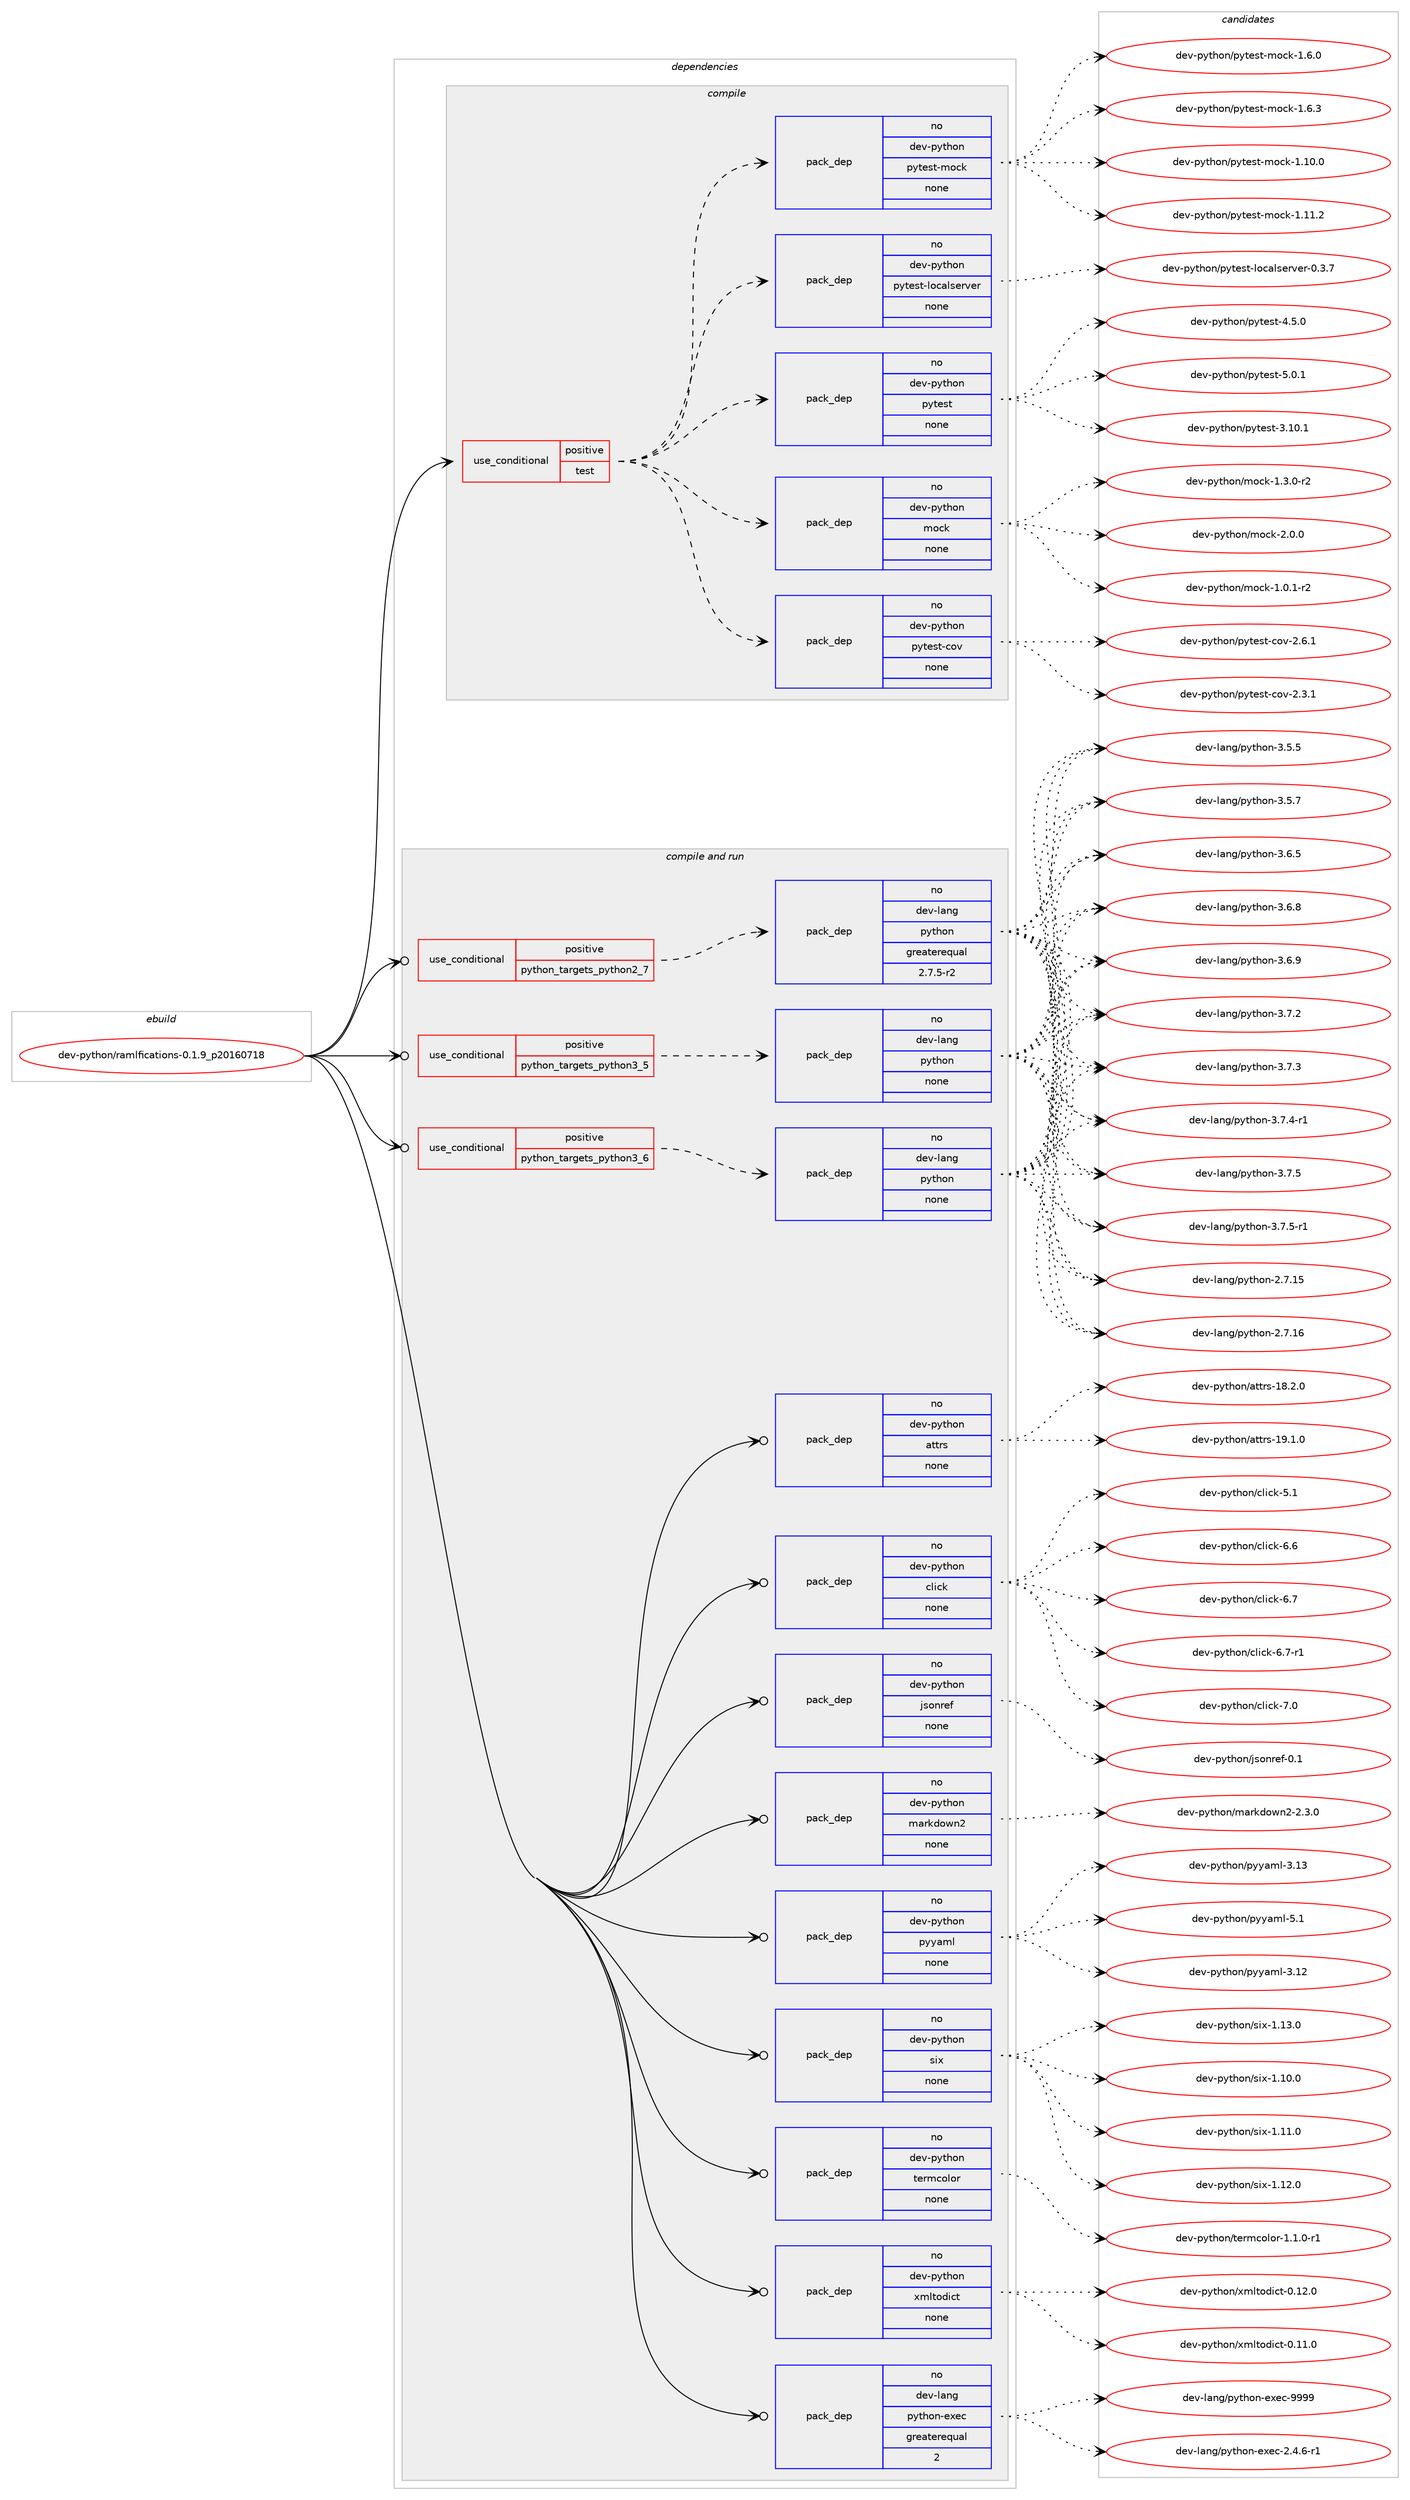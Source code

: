 digraph prolog {

# *************
# Graph options
# *************

newrank=true;
concentrate=true;
compound=true;
graph [rankdir=LR,fontname=Helvetica,fontsize=10,ranksep=1.5];#, ranksep=2.5, nodesep=0.2];
edge  [arrowhead=vee];
node  [fontname=Helvetica,fontsize=10];

# **********
# The ebuild
# **********

subgraph cluster_leftcol {
color=gray;
rank=same;
label=<<i>ebuild</i>>;
id [label="dev-python/ramlfications-0.1.9_p20160718", color=red, width=4, href="../dev-python/ramlfications-0.1.9_p20160718.svg"];
}

# ****************
# The dependencies
# ****************

subgraph cluster_midcol {
color=gray;
label=<<i>dependencies</i>>;
subgraph cluster_compile {
fillcolor="#eeeeee";
style=filled;
label=<<i>compile</i>>;
subgraph cond148370 {
dependency634394 [label=<<TABLE BORDER="0" CELLBORDER="1" CELLSPACING="0" CELLPADDING="4"><TR><TD ROWSPAN="3" CELLPADDING="10">use_conditional</TD></TR><TR><TD>positive</TD></TR><TR><TD>test</TD></TR></TABLE>>, shape=none, color=red];
subgraph pack474146 {
dependency634395 [label=<<TABLE BORDER="0" CELLBORDER="1" CELLSPACING="0" CELLPADDING="4" WIDTH="220"><TR><TD ROWSPAN="6" CELLPADDING="30">pack_dep</TD></TR><TR><TD WIDTH="110">no</TD></TR><TR><TD>dev-python</TD></TR><TR><TD>mock</TD></TR><TR><TD>none</TD></TR><TR><TD></TD></TR></TABLE>>, shape=none, color=blue];
}
dependency634394:e -> dependency634395:w [weight=20,style="dashed",arrowhead="vee"];
subgraph pack474147 {
dependency634396 [label=<<TABLE BORDER="0" CELLBORDER="1" CELLSPACING="0" CELLPADDING="4" WIDTH="220"><TR><TD ROWSPAN="6" CELLPADDING="30">pack_dep</TD></TR><TR><TD WIDTH="110">no</TD></TR><TR><TD>dev-python</TD></TR><TR><TD>pytest</TD></TR><TR><TD>none</TD></TR><TR><TD></TD></TR></TABLE>>, shape=none, color=blue];
}
dependency634394:e -> dependency634396:w [weight=20,style="dashed",arrowhead="vee"];
subgraph pack474148 {
dependency634397 [label=<<TABLE BORDER="0" CELLBORDER="1" CELLSPACING="0" CELLPADDING="4" WIDTH="220"><TR><TD ROWSPAN="6" CELLPADDING="30">pack_dep</TD></TR><TR><TD WIDTH="110">no</TD></TR><TR><TD>dev-python</TD></TR><TR><TD>pytest-localserver</TD></TR><TR><TD>none</TD></TR><TR><TD></TD></TR></TABLE>>, shape=none, color=blue];
}
dependency634394:e -> dependency634397:w [weight=20,style="dashed",arrowhead="vee"];
subgraph pack474149 {
dependency634398 [label=<<TABLE BORDER="0" CELLBORDER="1" CELLSPACING="0" CELLPADDING="4" WIDTH="220"><TR><TD ROWSPAN="6" CELLPADDING="30">pack_dep</TD></TR><TR><TD WIDTH="110">no</TD></TR><TR><TD>dev-python</TD></TR><TR><TD>pytest-mock</TD></TR><TR><TD>none</TD></TR><TR><TD></TD></TR></TABLE>>, shape=none, color=blue];
}
dependency634394:e -> dependency634398:w [weight=20,style="dashed",arrowhead="vee"];
subgraph pack474150 {
dependency634399 [label=<<TABLE BORDER="0" CELLBORDER="1" CELLSPACING="0" CELLPADDING="4" WIDTH="220"><TR><TD ROWSPAN="6" CELLPADDING="30">pack_dep</TD></TR><TR><TD WIDTH="110">no</TD></TR><TR><TD>dev-python</TD></TR><TR><TD>pytest-cov</TD></TR><TR><TD>none</TD></TR><TR><TD></TD></TR></TABLE>>, shape=none, color=blue];
}
dependency634394:e -> dependency634399:w [weight=20,style="dashed",arrowhead="vee"];
}
id:e -> dependency634394:w [weight=20,style="solid",arrowhead="vee"];
}
subgraph cluster_compileandrun {
fillcolor="#eeeeee";
style=filled;
label=<<i>compile and run</i>>;
subgraph cond148371 {
dependency634400 [label=<<TABLE BORDER="0" CELLBORDER="1" CELLSPACING="0" CELLPADDING="4"><TR><TD ROWSPAN="3" CELLPADDING="10">use_conditional</TD></TR><TR><TD>positive</TD></TR><TR><TD>python_targets_python2_7</TD></TR></TABLE>>, shape=none, color=red];
subgraph pack474151 {
dependency634401 [label=<<TABLE BORDER="0" CELLBORDER="1" CELLSPACING="0" CELLPADDING="4" WIDTH="220"><TR><TD ROWSPAN="6" CELLPADDING="30">pack_dep</TD></TR><TR><TD WIDTH="110">no</TD></TR><TR><TD>dev-lang</TD></TR><TR><TD>python</TD></TR><TR><TD>greaterequal</TD></TR><TR><TD>2.7.5-r2</TD></TR></TABLE>>, shape=none, color=blue];
}
dependency634400:e -> dependency634401:w [weight=20,style="dashed",arrowhead="vee"];
}
id:e -> dependency634400:w [weight=20,style="solid",arrowhead="odotvee"];
subgraph cond148372 {
dependency634402 [label=<<TABLE BORDER="0" CELLBORDER="1" CELLSPACING="0" CELLPADDING="4"><TR><TD ROWSPAN="3" CELLPADDING="10">use_conditional</TD></TR><TR><TD>positive</TD></TR><TR><TD>python_targets_python3_5</TD></TR></TABLE>>, shape=none, color=red];
subgraph pack474152 {
dependency634403 [label=<<TABLE BORDER="0" CELLBORDER="1" CELLSPACING="0" CELLPADDING="4" WIDTH="220"><TR><TD ROWSPAN="6" CELLPADDING="30">pack_dep</TD></TR><TR><TD WIDTH="110">no</TD></TR><TR><TD>dev-lang</TD></TR><TR><TD>python</TD></TR><TR><TD>none</TD></TR><TR><TD></TD></TR></TABLE>>, shape=none, color=blue];
}
dependency634402:e -> dependency634403:w [weight=20,style="dashed",arrowhead="vee"];
}
id:e -> dependency634402:w [weight=20,style="solid",arrowhead="odotvee"];
subgraph cond148373 {
dependency634404 [label=<<TABLE BORDER="0" CELLBORDER="1" CELLSPACING="0" CELLPADDING="4"><TR><TD ROWSPAN="3" CELLPADDING="10">use_conditional</TD></TR><TR><TD>positive</TD></TR><TR><TD>python_targets_python3_6</TD></TR></TABLE>>, shape=none, color=red];
subgraph pack474153 {
dependency634405 [label=<<TABLE BORDER="0" CELLBORDER="1" CELLSPACING="0" CELLPADDING="4" WIDTH="220"><TR><TD ROWSPAN="6" CELLPADDING="30">pack_dep</TD></TR><TR><TD WIDTH="110">no</TD></TR><TR><TD>dev-lang</TD></TR><TR><TD>python</TD></TR><TR><TD>none</TD></TR><TR><TD></TD></TR></TABLE>>, shape=none, color=blue];
}
dependency634404:e -> dependency634405:w [weight=20,style="dashed",arrowhead="vee"];
}
id:e -> dependency634404:w [weight=20,style="solid",arrowhead="odotvee"];
subgraph pack474154 {
dependency634406 [label=<<TABLE BORDER="0" CELLBORDER="1" CELLSPACING="0" CELLPADDING="4" WIDTH="220"><TR><TD ROWSPAN="6" CELLPADDING="30">pack_dep</TD></TR><TR><TD WIDTH="110">no</TD></TR><TR><TD>dev-lang</TD></TR><TR><TD>python-exec</TD></TR><TR><TD>greaterequal</TD></TR><TR><TD>2</TD></TR></TABLE>>, shape=none, color=blue];
}
id:e -> dependency634406:w [weight=20,style="solid",arrowhead="odotvee"];
subgraph pack474155 {
dependency634407 [label=<<TABLE BORDER="0" CELLBORDER="1" CELLSPACING="0" CELLPADDING="4" WIDTH="220"><TR><TD ROWSPAN="6" CELLPADDING="30">pack_dep</TD></TR><TR><TD WIDTH="110">no</TD></TR><TR><TD>dev-python</TD></TR><TR><TD>attrs</TD></TR><TR><TD>none</TD></TR><TR><TD></TD></TR></TABLE>>, shape=none, color=blue];
}
id:e -> dependency634407:w [weight=20,style="solid",arrowhead="odotvee"];
subgraph pack474156 {
dependency634408 [label=<<TABLE BORDER="0" CELLBORDER="1" CELLSPACING="0" CELLPADDING="4" WIDTH="220"><TR><TD ROWSPAN="6" CELLPADDING="30">pack_dep</TD></TR><TR><TD WIDTH="110">no</TD></TR><TR><TD>dev-python</TD></TR><TR><TD>click</TD></TR><TR><TD>none</TD></TR><TR><TD></TD></TR></TABLE>>, shape=none, color=blue];
}
id:e -> dependency634408:w [weight=20,style="solid",arrowhead="odotvee"];
subgraph pack474157 {
dependency634409 [label=<<TABLE BORDER="0" CELLBORDER="1" CELLSPACING="0" CELLPADDING="4" WIDTH="220"><TR><TD ROWSPAN="6" CELLPADDING="30">pack_dep</TD></TR><TR><TD WIDTH="110">no</TD></TR><TR><TD>dev-python</TD></TR><TR><TD>jsonref</TD></TR><TR><TD>none</TD></TR><TR><TD></TD></TR></TABLE>>, shape=none, color=blue];
}
id:e -> dependency634409:w [weight=20,style="solid",arrowhead="odotvee"];
subgraph pack474158 {
dependency634410 [label=<<TABLE BORDER="0" CELLBORDER="1" CELLSPACING="0" CELLPADDING="4" WIDTH="220"><TR><TD ROWSPAN="6" CELLPADDING="30">pack_dep</TD></TR><TR><TD WIDTH="110">no</TD></TR><TR><TD>dev-python</TD></TR><TR><TD>markdown2</TD></TR><TR><TD>none</TD></TR><TR><TD></TD></TR></TABLE>>, shape=none, color=blue];
}
id:e -> dependency634410:w [weight=20,style="solid",arrowhead="odotvee"];
subgraph pack474159 {
dependency634411 [label=<<TABLE BORDER="0" CELLBORDER="1" CELLSPACING="0" CELLPADDING="4" WIDTH="220"><TR><TD ROWSPAN="6" CELLPADDING="30">pack_dep</TD></TR><TR><TD WIDTH="110">no</TD></TR><TR><TD>dev-python</TD></TR><TR><TD>pyyaml</TD></TR><TR><TD>none</TD></TR><TR><TD></TD></TR></TABLE>>, shape=none, color=blue];
}
id:e -> dependency634411:w [weight=20,style="solid",arrowhead="odotvee"];
subgraph pack474160 {
dependency634412 [label=<<TABLE BORDER="0" CELLBORDER="1" CELLSPACING="0" CELLPADDING="4" WIDTH="220"><TR><TD ROWSPAN="6" CELLPADDING="30">pack_dep</TD></TR><TR><TD WIDTH="110">no</TD></TR><TR><TD>dev-python</TD></TR><TR><TD>six</TD></TR><TR><TD>none</TD></TR><TR><TD></TD></TR></TABLE>>, shape=none, color=blue];
}
id:e -> dependency634412:w [weight=20,style="solid",arrowhead="odotvee"];
subgraph pack474161 {
dependency634413 [label=<<TABLE BORDER="0" CELLBORDER="1" CELLSPACING="0" CELLPADDING="4" WIDTH="220"><TR><TD ROWSPAN="6" CELLPADDING="30">pack_dep</TD></TR><TR><TD WIDTH="110">no</TD></TR><TR><TD>dev-python</TD></TR><TR><TD>termcolor</TD></TR><TR><TD>none</TD></TR><TR><TD></TD></TR></TABLE>>, shape=none, color=blue];
}
id:e -> dependency634413:w [weight=20,style="solid",arrowhead="odotvee"];
subgraph pack474162 {
dependency634414 [label=<<TABLE BORDER="0" CELLBORDER="1" CELLSPACING="0" CELLPADDING="4" WIDTH="220"><TR><TD ROWSPAN="6" CELLPADDING="30">pack_dep</TD></TR><TR><TD WIDTH="110">no</TD></TR><TR><TD>dev-python</TD></TR><TR><TD>xmltodict</TD></TR><TR><TD>none</TD></TR><TR><TD></TD></TR></TABLE>>, shape=none, color=blue];
}
id:e -> dependency634414:w [weight=20,style="solid",arrowhead="odotvee"];
}
subgraph cluster_run {
fillcolor="#eeeeee";
style=filled;
label=<<i>run</i>>;
}
}

# **************
# The candidates
# **************

subgraph cluster_choices {
rank=same;
color=gray;
label=<<i>candidates</i>>;

subgraph choice474146 {
color=black;
nodesep=1;
choice1001011184511212111610411111047109111991074549464846494511450 [label="dev-python/mock-1.0.1-r2", color=red, width=4,href="../dev-python/mock-1.0.1-r2.svg"];
choice1001011184511212111610411111047109111991074549465146484511450 [label="dev-python/mock-1.3.0-r2", color=red, width=4,href="../dev-python/mock-1.3.0-r2.svg"];
choice100101118451121211161041111104710911199107455046484648 [label="dev-python/mock-2.0.0", color=red, width=4,href="../dev-python/mock-2.0.0.svg"];
dependency634395:e -> choice1001011184511212111610411111047109111991074549464846494511450:w [style=dotted,weight="100"];
dependency634395:e -> choice1001011184511212111610411111047109111991074549465146484511450:w [style=dotted,weight="100"];
dependency634395:e -> choice100101118451121211161041111104710911199107455046484648:w [style=dotted,weight="100"];
}
subgraph choice474147 {
color=black;
nodesep=1;
choice100101118451121211161041111104711212111610111511645514649484649 [label="dev-python/pytest-3.10.1", color=red, width=4,href="../dev-python/pytest-3.10.1.svg"];
choice1001011184511212111610411111047112121116101115116455246534648 [label="dev-python/pytest-4.5.0", color=red, width=4,href="../dev-python/pytest-4.5.0.svg"];
choice1001011184511212111610411111047112121116101115116455346484649 [label="dev-python/pytest-5.0.1", color=red, width=4,href="../dev-python/pytest-5.0.1.svg"];
dependency634396:e -> choice100101118451121211161041111104711212111610111511645514649484649:w [style=dotted,weight="100"];
dependency634396:e -> choice1001011184511212111610411111047112121116101115116455246534648:w [style=dotted,weight="100"];
dependency634396:e -> choice1001011184511212111610411111047112121116101115116455346484649:w [style=dotted,weight="100"];
}
subgraph choice474148 {
color=black;
nodesep=1;
choice1001011184511212111610411111047112121116101115116451081119997108115101114118101114454846514655 [label="dev-python/pytest-localserver-0.3.7", color=red, width=4,href="../dev-python/pytest-localserver-0.3.7.svg"];
dependency634397:e -> choice1001011184511212111610411111047112121116101115116451081119997108115101114118101114454846514655:w [style=dotted,weight="100"];
}
subgraph choice474149 {
color=black;
nodesep=1;
choice1001011184511212111610411111047112121116101115116451091119910745494649484648 [label="dev-python/pytest-mock-1.10.0", color=red, width=4,href="../dev-python/pytest-mock-1.10.0.svg"];
choice1001011184511212111610411111047112121116101115116451091119910745494649494650 [label="dev-python/pytest-mock-1.11.2", color=red, width=4,href="../dev-python/pytest-mock-1.11.2.svg"];
choice10010111845112121116104111110471121211161011151164510911199107454946544648 [label="dev-python/pytest-mock-1.6.0", color=red, width=4,href="../dev-python/pytest-mock-1.6.0.svg"];
choice10010111845112121116104111110471121211161011151164510911199107454946544651 [label="dev-python/pytest-mock-1.6.3", color=red, width=4,href="../dev-python/pytest-mock-1.6.3.svg"];
dependency634398:e -> choice1001011184511212111610411111047112121116101115116451091119910745494649484648:w [style=dotted,weight="100"];
dependency634398:e -> choice1001011184511212111610411111047112121116101115116451091119910745494649494650:w [style=dotted,weight="100"];
dependency634398:e -> choice10010111845112121116104111110471121211161011151164510911199107454946544648:w [style=dotted,weight="100"];
dependency634398:e -> choice10010111845112121116104111110471121211161011151164510911199107454946544651:w [style=dotted,weight="100"];
}
subgraph choice474150 {
color=black;
nodesep=1;
choice10010111845112121116104111110471121211161011151164599111118455046514649 [label="dev-python/pytest-cov-2.3.1", color=red, width=4,href="../dev-python/pytest-cov-2.3.1.svg"];
choice10010111845112121116104111110471121211161011151164599111118455046544649 [label="dev-python/pytest-cov-2.6.1", color=red, width=4,href="../dev-python/pytest-cov-2.6.1.svg"];
dependency634399:e -> choice10010111845112121116104111110471121211161011151164599111118455046514649:w [style=dotted,weight="100"];
dependency634399:e -> choice10010111845112121116104111110471121211161011151164599111118455046544649:w [style=dotted,weight="100"];
}
subgraph choice474151 {
color=black;
nodesep=1;
choice10010111845108971101034711212111610411111045504655464953 [label="dev-lang/python-2.7.15", color=red, width=4,href="../dev-lang/python-2.7.15.svg"];
choice10010111845108971101034711212111610411111045504655464954 [label="dev-lang/python-2.7.16", color=red, width=4,href="../dev-lang/python-2.7.16.svg"];
choice100101118451089711010347112121116104111110455146534653 [label="dev-lang/python-3.5.5", color=red, width=4,href="../dev-lang/python-3.5.5.svg"];
choice100101118451089711010347112121116104111110455146534655 [label="dev-lang/python-3.5.7", color=red, width=4,href="../dev-lang/python-3.5.7.svg"];
choice100101118451089711010347112121116104111110455146544653 [label="dev-lang/python-3.6.5", color=red, width=4,href="../dev-lang/python-3.6.5.svg"];
choice100101118451089711010347112121116104111110455146544656 [label="dev-lang/python-3.6.8", color=red, width=4,href="../dev-lang/python-3.6.8.svg"];
choice100101118451089711010347112121116104111110455146544657 [label="dev-lang/python-3.6.9", color=red, width=4,href="../dev-lang/python-3.6.9.svg"];
choice100101118451089711010347112121116104111110455146554650 [label="dev-lang/python-3.7.2", color=red, width=4,href="../dev-lang/python-3.7.2.svg"];
choice100101118451089711010347112121116104111110455146554651 [label="dev-lang/python-3.7.3", color=red, width=4,href="../dev-lang/python-3.7.3.svg"];
choice1001011184510897110103471121211161041111104551465546524511449 [label="dev-lang/python-3.7.4-r1", color=red, width=4,href="../dev-lang/python-3.7.4-r1.svg"];
choice100101118451089711010347112121116104111110455146554653 [label="dev-lang/python-3.7.5", color=red, width=4,href="../dev-lang/python-3.7.5.svg"];
choice1001011184510897110103471121211161041111104551465546534511449 [label="dev-lang/python-3.7.5-r1", color=red, width=4,href="../dev-lang/python-3.7.5-r1.svg"];
dependency634401:e -> choice10010111845108971101034711212111610411111045504655464953:w [style=dotted,weight="100"];
dependency634401:e -> choice10010111845108971101034711212111610411111045504655464954:w [style=dotted,weight="100"];
dependency634401:e -> choice100101118451089711010347112121116104111110455146534653:w [style=dotted,weight="100"];
dependency634401:e -> choice100101118451089711010347112121116104111110455146534655:w [style=dotted,weight="100"];
dependency634401:e -> choice100101118451089711010347112121116104111110455146544653:w [style=dotted,weight="100"];
dependency634401:e -> choice100101118451089711010347112121116104111110455146544656:w [style=dotted,weight="100"];
dependency634401:e -> choice100101118451089711010347112121116104111110455146544657:w [style=dotted,weight="100"];
dependency634401:e -> choice100101118451089711010347112121116104111110455146554650:w [style=dotted,weight="100"];
dependency634401:e -> choice100101118451089711010347112121116104111110455146554651:w [style=dotted,weight="100"];
dependency634401:e -> choice1001011184510897110103471121211161041111104551465546524511449:w [style=dotted,weight="100"];
dependency634401:e -> choice100101118451089711010347112121116104111110455146554653:w [style=dotted,weight="100"];
dependency634401:e -> choice1001011184510897110103471121211161041111104551465546534511449:w [style=dotted,weight="100"];
}
subgraph choice474152 {
color=black;
nodesep=1;
choice10010111845108971101034711212111610411111045504655464953 [label="dev-lang/python-2.7.15", color=red, width=4,href="../dev-lang/python-2.7.15.svg"];
choice10010111845108971101034711212111610411111045504655464954 [label="dev-lang/python-2.7.16", color=red, width=4,href="../dev-lang/python-2.7.16.svg"];
choice100101118451089711010347112121116104111110455146534653 [label="dev-lang/python-3.5.5", color=red, width=4,href="../dev-lang/python-3.5.5.svg"];
choice100101118451089711010347112121116104111110455146534655 [label="dev-lang/python-3.5.7", color=red, width=4,href="../dev-lang/python-3.5.7.svg"];
choice100101118451089711010347112121116104111110455146544653 [label="dev-lang/python-3.6.5", color=red, width=4,href="../dev-lang/python-3.6.5.svg"];
choice100101118451089711010347112121116104111110455146544656 [label="dev-lang/python-3.6.8", color=red, width=4,href="../dev-lang/python-3.6.8.svg"];
choice100101118451089711010347112121116104111110455146544657 [label="dev-lang/python-3.6.9", color=red, width=4,href="../dev-lang/python-3.6.9.svg"];
choice100101118451089711010347112121116104111110455146554650 [label="dev-lang/python-3.7.2", color=red, width=4,href="../dev-lang/python-3.7.2.svg"];
choice100101118451089711010347112121116104111110455146554651 [label="dev-lang/python-3.7.3", color=red, width=4,href="../dev-lang/python-3.7.3.svg"];
choice1001011184510897110103471121211161041111104551465546524511449 [label="dev-lang/python-3.7.4-r1", color=red, width=4,href="../dev-lang/python-3.7.4-r1.svg"];
choice100101118451089711010347112121116104111110455146554653 [label="dev-lang/python-3.7.5", color=red, width=4,href="../dev-lang/python-3.7.5.svg"];
choice1001011184510897110103471121211161041111104551465546534511449 [label="dev-lang/python-3.7.5-r1", color=red, width=4,href="../dev-lang/python-3.7.5-r1.svg"];
dependency634403:e -> choice10010111845108971101034711212111610411111045504655464953:w [style=dotted,weight="100"];
dependency634403:e -> choice10010111845108971101034711212111610411111045504655464954:w [style=dotted,weight="100"];
dependency634403:e -> choice100101118451089711010347112121116104111110455146534653:w [style=dotted,weight="100"];
dependency634403:e -> choice100101118451089711010347112121116104111110455146534655:w [style=dotted,weight="100"];
dependency634403:e -> choice100101118451089711010347112121116104111110455146544653:w [style=dotted,weight="100"];
dependency634403:e -> choice100101118451089711010347112121116104111110455146544656:w [style=dotted,weight="100"];
dependency634403:e -> choice100101118451089711010347112121116104111110455146544657:w [style=dotted,weight="100"];
dependency634403:e -> choice100101118451089711010347112121116104111110455146554650:w [style=dotted,weight="100"];
dependency634403:e -> choice100101118451089711010347112121116104111110455146554651:w [style=dotted,weight="100"];
dependency634403:e -> choice1001011184510897110103471121211161041111104551465546524511449:w [style=dotted,weight="100"];
dependency634403:e -> choice100101118451089711010347112121116104111110455146554653:w [style=dotted,weight="100"];
dependency634403:e -> choice1001011184510897110103471121211161041111104551465546534511449:w [style=dotted,weight="100"];
}
subgraph choice474153 {
color=black;
nodesep=1;
choice10010111845108971101034711212111610411111045504655464953 [label="dev-lang/python-2.7.15", color=red, width=4,href="../dev-lang/python-2.7.15.svg"];
choice10010111845108971101034711212111610411111045504655464954 [label="dev-lang/python-2.7.16", color=red, width=4,href="../dev-lang/python-2.7.16.svg"];
choice100101118451089711010347112121116104111110455146534653 [label="dev-lang/python-3.5.5", color=red, width=4,href="../dev-lang/python-3.5.5.svg"];
choice100101118451089711010347112121116104111110455146534655 [label="dev-lang/python-3.5.7", color=red, width=4,href="../dev-lang/python-3.5.7.svg"];
choice100101118451089711010347112121116104111110455146544653 [label="dev-lang/python-3.6.5", color=red, width=4,href="../dev-lang/python-3.6.5.svg"];
choice100101118451089711010347112121116104111110455146544656 [label="dev-lang/python-3.6.8", color=red, width=4,href="../dev-lang/python-3.6.8.svg"];
choice100101118451089711010347112121116104111110455146544657 [label="dev-lang/python-3.6.9", color=red, width=4,href="../dev-lang/python-3.6.9.svg"];
choice100101118451089711010347112121116104111110455146554650 [label="dev-lang/python-3.7.2", color=red, width=4,href="../dev-lang/python-3.7.2.svg"];
choice100101118451089711010347112121116104111110455146554651 [label="dev-lang/python-3.7.3", color=red, width=4,href="../dev-lang/python-3.7.3.svg"];
choice1001011184510897110103471121211161041111104551465546524511449 [label="dev-lang/python-3.7.4-r1", color=red, width=4,href="../dev-lang/python-3.7.4-r1.svg"];
choice100101118451089711010347112121116104111110455146554653 [label="dev-lang/python-3.7.5", color=red, width=4,href="../dev-lang/python-3.7.5.svg"];
choice1001011184510897110103471121211161041111104551465546534511449 [label="dev-lang/python-3.7.5-r1", color=red, width=4,href="../dev-lang/python-3.7.5-r1.svg"];
dependency634405:e -> choice10010111845108971101034711212111610411111045504655464953:w [style=dotted,weight="100"];
dependency634405:e -> choice10010111845108971101034711212111610411111045504655464954:w [style=dotted,weight="100"];
dependency634405:e -> choice100101118451089711010347112121116104111110455146534653:w [style=dotted,weight="100"];
dependency634405:e -> choice100101118451089711010347112121116104111110455146534655:w [style=dotted,weight="100"];
dependency634405:e -> choice100101118451089711010347112121116104111110455146544653:w [style=dotted,weight="100"];
dependency634405:e -> choice100101118451089711010347112121116104111110455146544656:w [style=dotted,weight="100"];
dependency634405:e -> choice100101118451089711010347112121116104111110455146544657:w [style=dotted,weight="100"];
dependency634405:e -> choice100101118451089711010347112121116104111110455146554650:w [style=dotted,weight="100"];
dependency634405:e -> choice100101118451089711010347112121116104111110455146554651:w [style=dotted,weight="100"];
dependency634405:e -> choice1001011184510897110103471121211161041111104551465546524511449:w [style=dotted,weight="100"];
dependency634405:e -> choice100101118451089711010347112121116104111110455146554653:w [style=dotted,weight="100"];
dependency634405:e -> choice1001011184510897110103471121211161041111104551465546534511449:w [style=dotted,weight="100"];
}
subgraph choice474154 {
color=black;
nodesep=1;
choice10010111845108971101034711212111610411111045101120101994550465246544511449 [label="dev-lang/python-exec-2.4.6-r1", color=red, width=4,href="../dev-lang/python-exec-2.4.6-r1.svg"];
choice10010111845108971101034711212111610411111045101120101994557575757 [label="dev-lang/python-exec-9999", color=red, width=4,href="../dev-lang/python-exec-9999.svg"];
dependency634406:e -> choice10010111845108971101034711212111610411111045101120101994550465246544511449:w [style=dotted,weight="100"];
dependency634406:e -> choice10010111845108971101034711212111610411111045101120101994557575757:w [style=dotted,weight="100"];
}
subgraph choice474155 {
color=black;
nodesep=1;
choice10010111845112121116104111110479711611611411545495646504648 [label="dev-python/attrs-18.2.0", color=red, width=4,href="../dev-python/attrs-18.2.0.svg"];
choice10010111845112121116104111110479711611611411545495746494648 [label="dev-python/attrs-19.1.0", color=red, width=4,href="../dev-python/attrs-19.1.0.svg"];
dependency634407:e -> choice10010111845112121116104111110479711611611411545495646504648:w [style=dotted,weight="100"];
dependency634407:e -> choice10010111845112121116104111110479711611611411545495746494648:w [style=dotted,weight="100"];
}
subgraph choice474156 {
color=black;
nodesep=1;
choice1001011184511212111610411111047991081059910745534649 [label="dev-python/click-5.1", color=red, width=4,href="../dev-python/click-5.1.svg"];
choice1001011184511212111610411111047991081059910745544654 [label="dev-python/click-6.6", color=red, width=4,href="../dev-python/click-6.6.svg"];
choice1001011184511212111610411111047991081059910745544655 [label="dev-python/click-6.7", color=red, width=4,href="../dev-python/click-6.7.svg"];
choice10010111845112121116104111110479910810599107455446554511449 [label="dev-python/click-6.7-r1", color=red, width=4,href="../dev-python/click-6.7-r1.svg"];
choice1001011184511212111610411111047991081059910745554648 [label="dev-python/click-7.0", color=red, width=4,href="../dev-python/click-7.0.svg"];
dependency634408:e -> choice1001011184511212111610411111047991081059910745534649:w [style=dotted,weight="100"];
dependency634408:e -> choice1001011184511212111610411111047991081059910745544654:w [style=dotted,weight="100"];
dependency634408:e -> choice1001011184511212111610411111047991081059910745544655:w [style=dotted,weight="100"];
dependency634408:e -> choice10010111845112121116104111110479910810599107455446554511449:w [style=dotted,weight="100"];
dependency634408:e -> choice1001011184511212111610411111047991081059910745554648:w [style=dotted,weight="100"];
}
subgraph choice474157 {
color=black;
nodesep=1;
choice100101118451121211161041111104710611511111011410110245484649 [label="dev-python/jsonref-0.1", color=red, width=4,href="../dev-python/jsonref-0.1.svg"];
dependency634409:e -> choice100101118451121211161041111104710611511111011410110245484649:w [style=dotted,weight="100"];
}
subgraph choice474158 {
color=black;
nodesep=1;
choice10010111845112121116104111110471099711410710011111911050455046514648 [label="dev-python/markdown2-2.3.0", color=red, width=4,href="../dev-python/markdown2-2.3.0.svg"];
dependency634410:e -> choice10010111845112121116104111110471099711410710011111911050455046514648:w [style=dotted,weight="100"];
}
subgraph choice474159 {
color=black;
nodesep=1;
choice1001011184511212111610411111047112121121971091084551464950 [label="dev-python/pyyaml-3.12", color=red, width=4,href="../dev-python/pyyaml-3.12.svg"];
choice1001011184511212111610411111047112121121971091084551464951 [label="dev-python/pyyaml-3.13", color=red, width=4,href="../dev-python/pyyaml-3.13.svg"];
choice10010111845112121116104111110471121211219710910845534649 [label="dev-python/pyyaml-5.1", color=red, width=4,href="../dev-python/pyyaml-5.1.svg"];
dependency634411:e -> choice1001011184511212111610411111047112121121971091084551464950:w [style=dotted,weight="100"];
dependency634411:e -> choice1001011184511212111610411111047112121121971091084551464951:w [style=dotted,weight="100"];
dependency634411:e -> choice10010111845112121116104111110471121211219710910845534649:w [style=dotted,weight="100"];
}
subgraph choice474160 {
color=black;
nodesep=1;
choice100101118451121211161041111104711510512045494649484648 [label="dev-python/six-1.10.0", color=red, width=4,href="../dev-python/six-1.10.0.svg"];
choice100101118451121211161041111104711510512045494649494648 [label="dev-python/six-1.11.0", color=red, width=4,href="../dev-python/six-1.11.0.svg"];
choice100101118451121211161041111104711510512045494649504648 [label="dev-python/six-1.12.0", color=red, width=4,href="../dev-python/six-1.12.0.svg"];
choice100101118451121211161041111104711510512045494649514648 [label="dev-python/six-1.13.0", color=red, width=4,href="../dev-python/six-1.13.0.svg"];
dependency634412:e -> choice100101118451121211161041111104711510512045494649484648:w [style=dotted,weight="100"];
dependency634412:e -> choice100101118451121211161041111104711510512045494649494648:w [style=dotted,weight="100"];
dependency634412:e -> choice100101118451121211161041111104711510512045494649504648:w [style=dotted,weight="100"];
dependency634412:e -> choice100101118451121211161041111104711510512045494649514648:w [style=dotted,weight="100"];
}
subgraph choice474161 {
color=black;
nodesep=1;
choice1001011184511212111610411111047116101114109991111081111144549464946484511449 [label="dev-python/termcolor-1.1.0-r1", color=red, width=4,href="../dev-python/termcolor-1.1.0-r1.svg"];
dependency634413:e -> choice1001011184511212111610411111047116101114109991111081111144549464946484511449:w [style=dotted,weight="100"];
}
subgraph choice474162 {
color=black;
nodesep=1;
choice10010111845112121116104111110471201091081161111001059911645484649494648 [label="dev-python/xmltodict-0.11.0", color=red, width=4,href="../dev-python/xmltodict-0.11.0.svg"];
choice10010111845112121116104111110471201091081161111001059911645484649504648 [label="dev-python/xmltodict-0.12.0", color=red, width=4,href="../dev-python/xmltodict-0.12.0.svg"];
dependency634414:e -> choice10010111845112121116104111110471201091081161111001059911645484649494648:w [style=dotted,weight="100"];
dependency634414:e -> choice10010111845112121116104111110471201091081161111001059911645484649504648:w [style=dotted,weight="100"];
}
}

}

